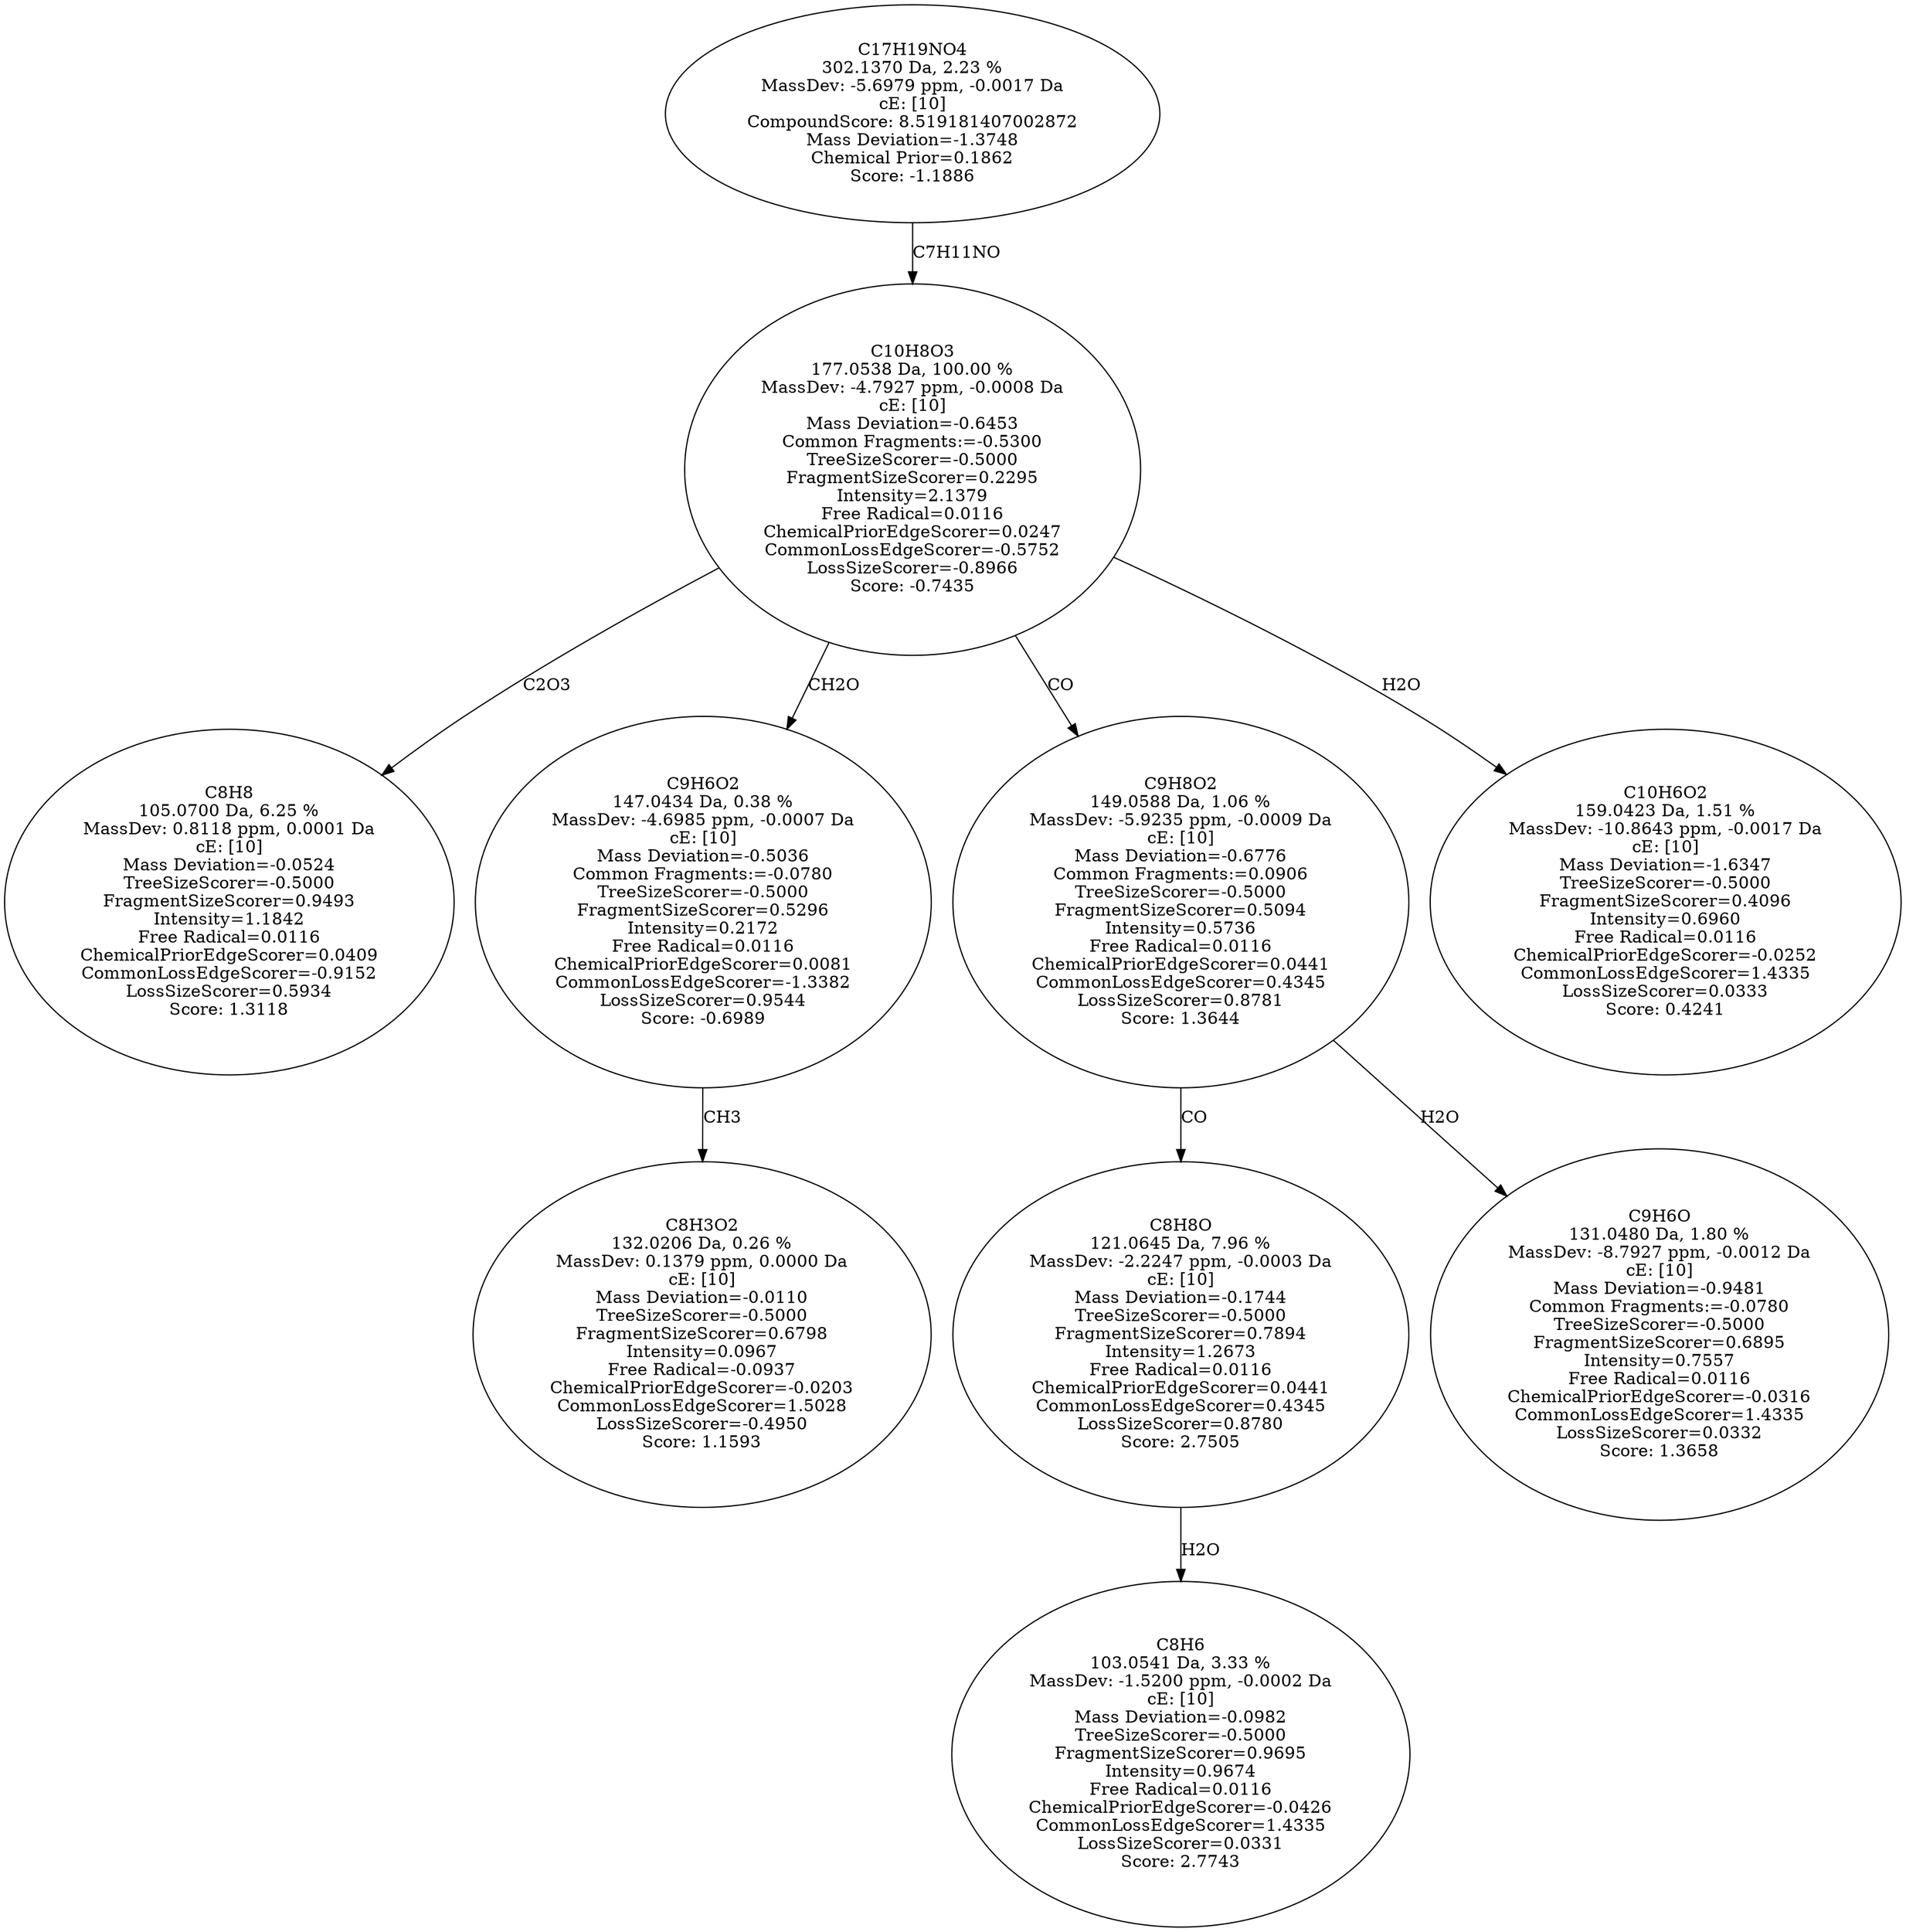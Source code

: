 strict digraph {
v1 [label="C8H8\n105.0700 Da, 6.25 %\nMassDev: 0.8118 ppm, 0.0001 Da\ncE: [10]\nMass Deviation=-0.0524\nTreeSizeScorer=-0.5000\nFragmentSizeScorer=0.9493\nIntensity=1.1842\nFree Radical=0.0116\nChemicalPriorEdgeScorer=0.0409\nCommonLossEdgeScorer=-0.9152\nLossSizeScorer=0.5934\nScore: 1.3118"];
v2 [label="C8H3O2\n132.0206 Da, 0.26 %\nMassDev: 0.1379 ppm, 0.0000 Da\ncE: [10]\nMass Deviation=-0.0110\nTreeSizeScorer=-0.5000\nFragmentSizeScorer=0.6798\nIntensity=0.0967\nFree Radical=-0.0937\nChemicalPriorEdgeScorer=-0.0203\nCommonLossEdgeScorer=1.5028\nLossSizeScorer=-0.4950\nScore: 1.1593"];
v3 [label="C9H6O2\n147.0434 Da, 0.38 %\nMassDev: -4.6985 ppm, -0.0007 Da\ncE: [10]\nMass Deviation=-0.5036\nCommon Fragments:=-0.0780\nTreeSizeScorer=-0.5000\nFragmentSizeScorer=0.5296\nIntensity=0.2172\nFree Radical=0.0116\nChemicalPriorEdgeScorer=0.0081\nCommonLossEdgeScorer=-1.3382\nLossSizeScorer=0.9544\nScore: -0.6989"];
v4 [label="C8H6\n103.0541 Da, 3.33 %\nMassDev: -1.5200 ppm, -0.0002 Da\ncE: [10]\nMass Deviation=-0.0982\nTreeSizeScorer=-0.5000\nFragmentSizeScorer=0.9695\nIntensity=0.9674\nFree Radical=0.0116\nChemicalPriorEdgeScorer=-0.0426\nCommonLossEdgeScorer=1.4335\nLossSizeScorer=0.0331\nScore: 2.7743"];
v5 [label="C8H8O\n121.0645 Da, 7.96 %\nMassDev: -2.2247 ppm, -0.0003 Da\ncE: [10]\nMass Deviation=-0.1744\nTreeSizeScorer=-0.5000\nFragmentSizeScorer=0.7894\nIntensity=1.2673\nFree Radical=0.0116\nChemicalPriorEdgeScorer=0.0441\nCommonLossEdgeScorer=0.4345\nLossSizeScorer=0.8780\nScore: 2.7505"];
v6 [label="C9H6O\n131.0480 Da, 1.80 %\nMassDev: -8.7927 ppm, -0.0012 Da\ncE: [10]\nMass Deviation=-0.9481\nCommon Fragments:=-0.0780\nTreeSizeScorer=-0.5000\nFragmentSizeScorer=0.6895\nIntensity=0.7557\nFree Radical=0.0116\nChemicalPriorEdgeScorer=-0.0316\nCommonLossEdgeScorer=1.4335\nLossSizeScorer=0.0332\nScore: 1.3658"];
v7 [label="C9H8O2\n149.0588 Da, 1.06 %\nMassDev: -5.9235 ppm, -0.0009 Da\ncE: [10]\nMass Deviation=-0.6776\nCommon Fragments:=0.0906\nTreeSizeScorer=-0.5000\nFragmentSizeScorer=0.5094\nIntensity=0.5736\nFree Radical=0.0116\nChemicalPriorEdgeScorer=0.0441\nCommonLossEdgeScorer=0.4345\nLossSizeScorer=0.8781\nScore: 1.3644"];
v8 [label="C10H6O2\n159.0423 Da, 1.51 %\nMassDev: -10.8643 ppm, -0.0017 Da\ncE: [10]\nMass Deviation=-1.6347\nTreeSizeScorer=-0.5000\nFragmentSizeScorer=0.4096\nIntensity=0.6960\nFree Radical=0.0116\nChemicalPriorEdgeScorer=-0.0252\nCommonLossEdgeScorer=1.4335\nLossSizeScorer=0.0333\nScore: 0.4241"];
v9 [label="C10H8O3\n177.0538 Da, 100.00 %\nMassDev: -4.7927 ppm, -0.0008 Da\ncE: [10]\nMass Deviation=-0.6453\nCommon Fragments:=-0.5300\nTreeSizeScorer=-0.5000\nFragmentSizeScorer=0.2295\nIntensity=2.1379\nFree Radical=0.0116\nChemicalPriorEdgeScorer=0.0247\nCommonLossEdgeScorer=-0.5752\nLossSizeScorer=-0.8966\nScore: -0.7435"];
v10 [label="C17H19NO4\n302.1370 Da, 2.23 %\nMassDev: -5.6979 ppm, -0.0017 Da\ncE: [10]\nCompoundScore: 8.519181407002872\nMass Deviation=-1.3748\nChemical Prior=0.1862\nScore: -1.1886"];
v9 -> v1 [label="C2O3"];
v3 -> v2 [label="CH3"];
v9 -> v3 [label="CH2O"];
v5 -> v4 [label="H2O"];
v7 -> v5 [label="CO"];
v7 -> v6 [label="H2O"];
v9 -> v7 [label="CO"];
v9 -> v8 [label="H2O"];
v10 -> v9 [label="C7H11NO"];
}